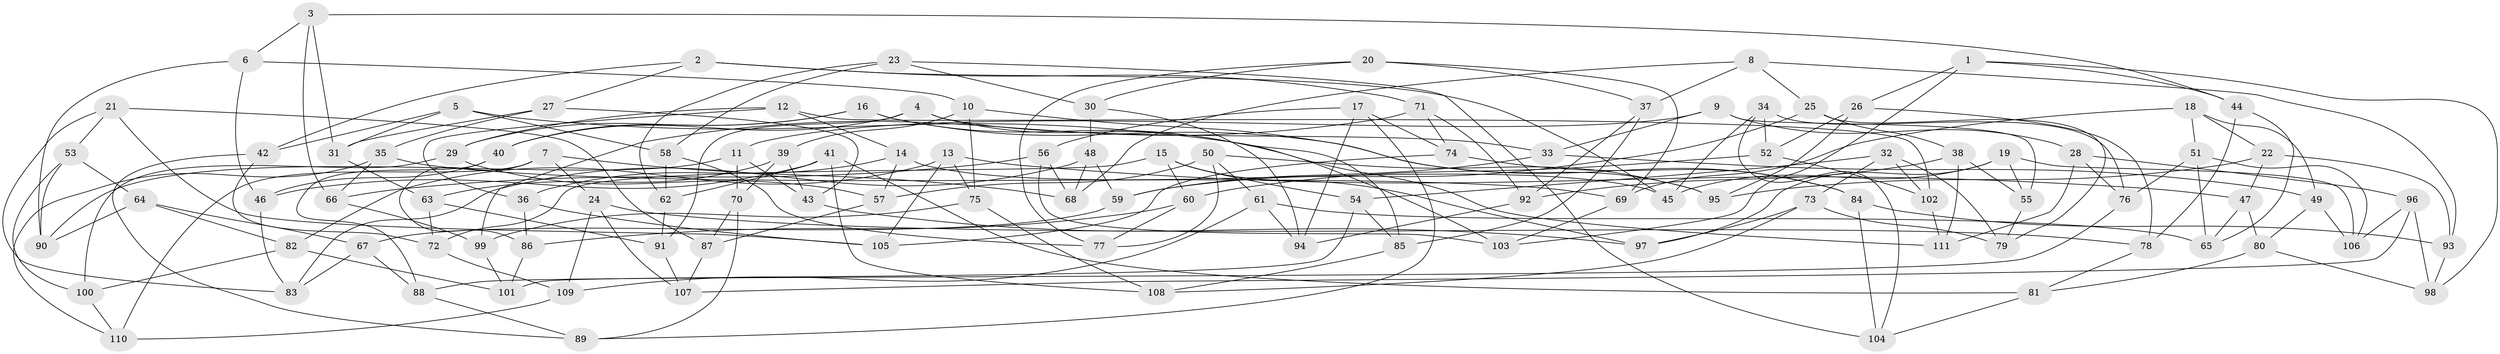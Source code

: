 // Generated by graph-tools (version 1.1) at 2025/03/03/09/25 03:03:02]
// undirected, 111 vertices, 222 edges
graph export_dot {
graph [start="1"]
  node [color=gray90,style=filled];
  1;
  2;
  3;
  4;
  5;
  6;
  7;
  8;
  9;
  10;
  11;
  12;
  13;
  14;
  15;
  16;
  17;
  18;
  19;
  20;
  21;
  22;
  23;
  24;
  25;
  26;
  27;
  28;
  29;
  30;
  31;
  32;
  33;
  34;
  35;
  36;
  37;
  38;
  39;
  40;
  41;
  42;
  43;
  44;
  45;
  46;
  47;
  48;
  49;
  50;
  51;
  52;
  53;
  54;
  55;
  56;
  57;
  58;
  59;
  60;
  61;
  62;
  63;
  64;
  65;
  66;
  67;
  68;
  69;
  70;
  71;
  72;
  73;
  74;
  75;
  76;
  77;
  78;
  79;
  80;
  81;
  82;
  83;
  84;
  85;
  86;
  87;
  88;
  89;
  90;
  91;
  92;
  93;
  94;
  95;
  96;
  97;
  98;
  99;
  100;
  101;
  102;
  103;
  104;
  105;
  106;
  107;
  108;
  109;
  110;
  111;
  1 -- 44;
  1 -- 98;
  1 -- 26;
  1 -- 103;
  2 -- 45;
  2 -- 42;
  2 -- 71;
  2 -- 27;
  3 -- 44;
  3 -- 31;
  3 -- 66;
  3 -- 6;
  4 -- 91;
  4 -- 85;
  4 -- 33;
  4 -- 40;
  5 -- 111;
  5 -- 42;
  5 -- 58;
  5 -- 31;
  6 -- 10;
  6 -- 46;
  6 -- 90;
  7 -- 68;
  7 -- 24;
  7 -- 86;
  7 -- 110;
  8 -- 93;
  8 -- 37;
  8 -- 68;
  8 -- 25;
  9 -- 55;
  9 -- 11;
  9 -- 28;
  9 -- 33;
  10 -- 75;
  10 -- 39;
  10 -- 95;
  11 -- 43;
  11 -- 70;
  11 -- 90;
  12 -- 29;
  12 -- 14;
  12 -- 36;
  12 -- 102;
  13 -- 47;
  13 -- 105;
  13 -- 75;
  13 -- 82;
  14 -- 57;
  14 -- 36;
  14 -- 45;
  15 -- 60;
  15 -- 54;
  15 -- 72;
  15 -- 97;
  16 -- 40;
  16 -- 29;
  16 -- 84;
  16 -- 103;
  17 -- 94;
  17 -- 74;
  17 -- 89;
  17 -- 56;
  18 -- 22;
  18 -- 51;
  18 -- 49;
  18 -- 69;
  19 -- 45;
  19 -- 106;
  19 -- 97;
  19 -- 55;
  20 -- 77;
  20 -- 69;
  20 -- 37;
  20 -- 30;
  21 -- 83;
  21 -- 53;
  21 -- 105;
  21 -- 87;
  22 -- 93;
  22 -- 95;
  22 -- 47;
  23 -- 62;
  23 -- 104;
  23 -- 58;
  23 -- 30;
  24 -- 107;
  24 -- 109;
  24 -- 78;
  25 -- 59;
  25 -- 79;
  25 -- 38;
  26 -- 95;
  26 -- 52;
  26 -- 78;
  27 -- 43;
  27 -- 35;
  27 -- 31;
  28 -- 111;
  28 -- 76;
  28 -- 96;
  29 -- 57;
  29 -- 100;
  30 -- 48;
  30 -- 94;
  31 -- 63;
  32 -- 102;
  32 -- 73;
  32 -- 79;
  32 -- 54;
  33 -- 49;
  33 -- 59;
  34 -- 45;
  34 -- 52;
  34 -- 104;
  34 -- 76;
  35 -- 110;
  35 -- 69;
  35 -- 66;
  36 -- 105;
  36 -- 86;
  37 -- 85;
  37 -- 92;
  38 -- 92;
  38 -- 111;
  38 -- 55;
  39 -- 43;
  39 -- 63;
  39 -- 70;
  40 -- 88;
  40 -- 46;
  41 -- 108;
  41 -- 46;
  41 -- 81;
  41 -- 62;
  42 -- 89;
  42 -- 72;
  43 -- 97;
  44 -- 78;
  44 -- 65;
  46 -- 83;
  47 -- 80;
  47 -- 65;
  48 -- 59;
  48 -- 68;
  48 -- 83;
  49 -- 106;
  49 -- 80;
  50 -- 95;
  50 -- 57;
  50 -- 61;
  50 -- 77;
  51 -- 106;
  51 -- 76;
  51 -- 65;
  52 -- 60;
  52 -- 102;
  53 -- 90;
  53 -- 100;
  53 -- 64;
  54 -- 101;
  54 -- 85;
  55 -- 79;
  56 -- 66;
  56 -- 103;
  56 -- 68;
  57 -- 87;
  58 -- 62;
  58 -- 77;
  59 -- 67;
  60 -- 77;
  60 -- 86;
  61 -- 65;
  61 -- 109;
  61 -- 94;
  62 -- 91;
  63 -- 72;
  63 -- 91;
  64 -- 90;
  64 -- 82;
  64 -- 67;
  66 -- 99;
  67 -- 83;
  67 -- 88;
  69 -- 103;
  70 -- 87;
  70 -- 89;
  71 -- 99;
  71 -- 92;
  71 -- 74;
  72 -- 109;
  73 -- 97;
  73 -- 108;
  73 -- 79;
  74 -- 105;
  74 -- 84;
  75 -- 99;
  75 -- 108;
  76 -- 88;
  78 -- 81;
  80 -- 98;
  80 -- 81;
  81 -- 104;
  82 -- 101;
  82 -- 100;
  84 -- 93;
  84 -- 104;
  85 -- 108;
  86 -- 101;
  87 -- 107;
  88 -- 89;
  91 -- 107;
  92 -- 94;
  93 -- 98;
  96 -- 98;
  96 -- 106;
  96 -- 107;
  99 -- 101;
  100 -- 110;
  102 -- 111;
  109 -- 110;
}
